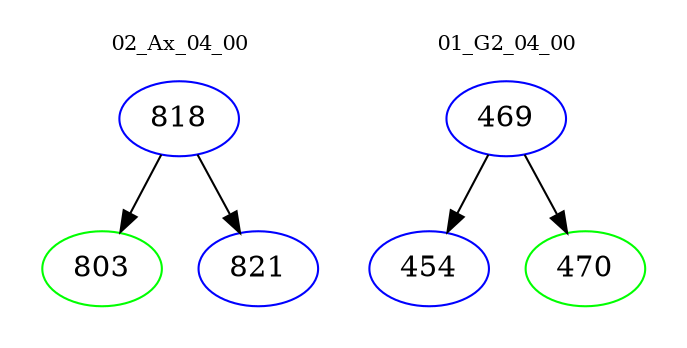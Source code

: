 digraph{
subgraph cluster_0 {
color = white
label = "02_Ax_04_00";
fontsize=10;
T0_818 [label="818", color="blue"]
T0_818 -> T0_803 [color="black"]
T0_803 [label="803", color="green"]
T0_818 -> T0_821 [color="black"]
T0_821 [label="821", color="blue"]
}
subgraph cluster_1 {
color = white
label = "01_G2_04_00";
fontsize=10;
T1_469 [label="469", color="blue"]
T1_469 -> T1_454 [color="black"]
T1_454 [label="454", color="blue"]
T1_469 -> T1_470 [color="black"]
T1_470 [label="470", color="green"]
}
}
